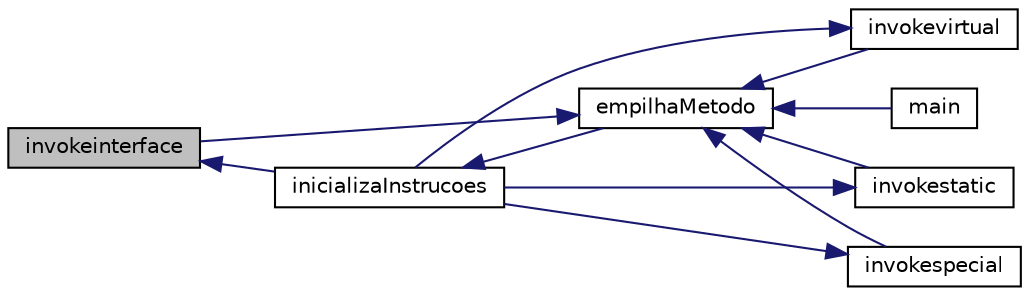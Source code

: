digraph "invokeinterface"
{
 // INTERACTIVE_SVG=YES
  edge [fontname="Helvetica",fontsize="10",labelfontname="Helvetica",labelfontsize="10"];
  node [fontname="Helvetica",fontsize="10",shape=record];
  rankdir="LR";
  Node2163 [label="invokeinterface",height=0.2,width=0.4,color="black", fillcolor="grey75", style="filled", fontcolor="black"];
  Node2163 -> Node2164 [dir="back",color="midnightblue",fontsize="10",style="solid"];
  Node2164 [label="inicializaInstrucoes",height=0.2,width=0.4,color="black", fillcolor="white", style="filled",URL="$instrucao_8h.html#a308f4b87fb42ab5a62790c0127003ebe"];
  Node2164 -> Node2165 [dir="back",color="midnightblue",fontsize="10",style="solid"];
  Node2165 [label="empilhaMetodo",height=0.2,width=0.4,color="black", fillcolor="white", style="filled",URL="$metodo_8h.html#a68acc5b3f2238f62b7d0ee50964183c1"];
  Node2165 -> Node2166 [dir="back",color="midnightblue",fontsize="10",style="solid"];
  Node2166 [label="invokevirtual",height=0.2,width=0.4,color="black", fillcolor="white", style="filled",URL="$instrucao_8h.html#a78801a57dd7317b58754d741e22607a7"];
  Node2166 -> Node2164 [dir="back",color="midnightblue",fontsize="10",style="solid"];
  Node2165 -> Node2167 [dir="back",color="midnightblue",fontsize="10",style="solid"];
  Node2167 [label="invokespecial",height=0.2,width=0.4,color="black", fillcolor="white", style="filled",URL="$instrucao_8h.html#aea396d65920fd2046b81c2b5742f8fc2"];
  Node2167 -> Node2164 [dir="back",color="midnightblue",fontsize="10",style="solid"];
  Node2165 -> Node2168 [dir="back",color="midnightblue",fontsize="10",style="solid"];
  Node2168 [label="invokestatic",height=0.2,width=0.4,color="black", fillcolor="white", style="filled",URL="$instrucao_8h.html#a99b74fdcaa5d59615718fc49f4cb1bf2"];
  Node2168 -> Node2164 [dir="back",color="midnightblue",fontsize="10",style="solid"];
  Node2165 -> Node2163 [dir="back",color="midnightblue",fontsize="10",style="solid"];
  Node2165 -> Node2169 [dir="back",color="midnightblue",fontsize="10",style="solid"];
  Node2169 [label="main",height=0.2,width=0.4,color="black", fillcolor="white", style="filled",URL="$main_8c.html#a0ddf1224851353fc92bfbff6f499fa97"];
}
